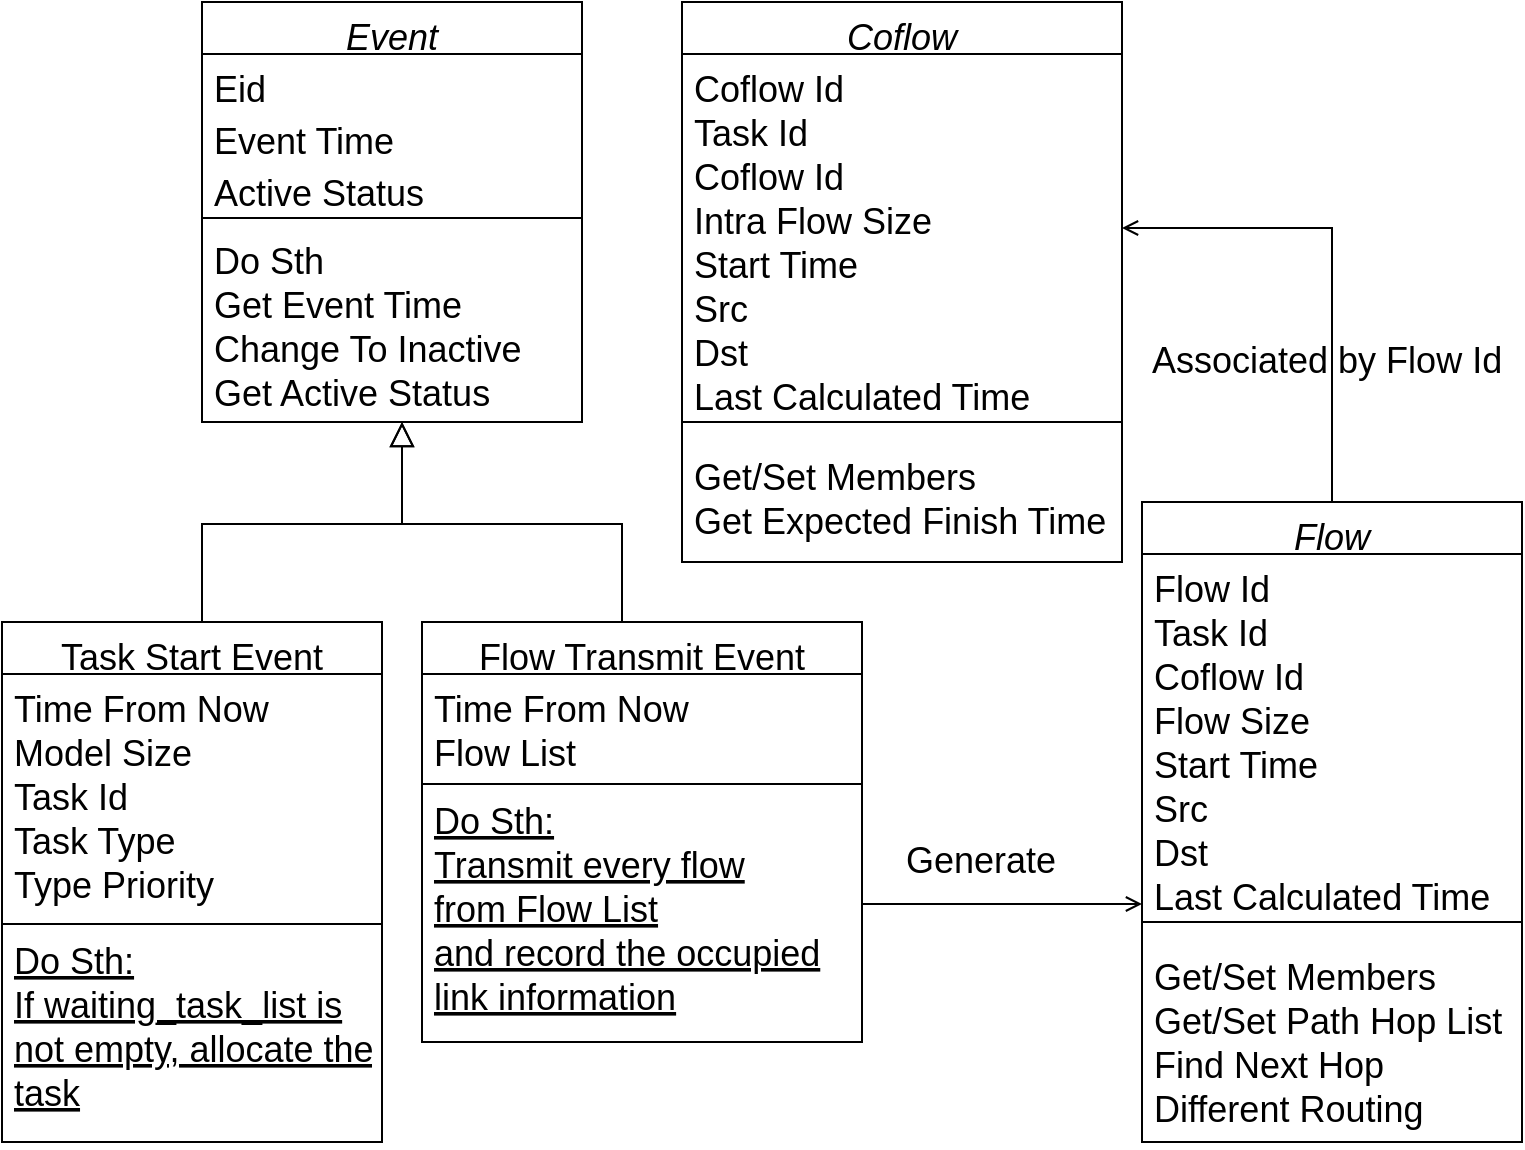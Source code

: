 <mxfile version="13.3.1" type="device"><diagram id="C5RBs43oDa-KdzZeNtuy" name="Page-1"><mxGraphModel dx="946" dy="624" grid="1" gridSize="10" guides="1" tooltips="1" connect="1" arrows="1" fold="1" page="1" pageScale="1" pageWidth="827" pageHeight="1169" math="0" shadow="0"><root><mxCell id="WIyWlLk6GJQsqaUBKTNV-0"/><mxCell id="WIyWlLk6GJQsqaUBKTNV-1" parent="WIyWlLk6GJQsqaUBKTNV-0"/><mxCell id="XpUCsoB0O-yGtG3DTqTw-0" value="Event" style="swimlane;fontStyle=2;align=center;verticalAlign=top;childLayout=stackLayout;horizontal=1;startSize=26;horizontalStack=0;resizeParent=1;resizeLast=0;collapsible=1;marginBottom=0;rounded=0;shadow=0;strokeWidth=1;fontSize=18;" vertex="1" parent="WIyWlLk6GJQsqaUBKTNV-1"><mxGeometry x="130" y="530" width="190" height="210" as="geometry"><mxRectangle x="220" y="530" width="160" height="26" as="alternateBounds"/></mxGeometry></mxCell><mxCell id="XpUCsoB0O-yGtG3DTqTw-1" value="Eid" style="text;align=left;verticalAlign=top;spacingLeft=4;spacingRight=4;overflow=hidden;rotatable=0;points=[[0,0.5],[1,0.5]];portConstraint=eastwest;fontSize=18;" vertex="1" parent="XpUCsoB0O-yGtG3DTqTw-0"><mxGeometry y="26" width="190" height="26" as="geometry"/></mxCell><mxCell id="XpUCsoB0O-yGtG3DTqTw-2" value="Event Time" style="text;align=left;verticalAlign=top;spacingLeft=4;spacingRight=4;overflow=hidden;rotatable=0;points=[[0,0.5],[1,0.5]];portConstraint=eastwest;rounded=0;shadow=0;html=0;fontSize=18;" vertex="1" parent="XpUCsoB0O-yGtG3DTqTw-0"><mxGeometry y="52" width="190" height="26" as="geometry"/></mxCell><mxCell id="XpUCsoB0O-yGtG3DTqTw-3" value="Active Status" style="text;align=left;verticalAlign=top;spacingLeft=4;spacingRight=4;overflow=hidden;rotatable=0;points=[[0,0.5],[1,0.5]];portConstraint=eastwest;rounded=0;shadow=0;html=0;fontSize=18;" vertex="1" parent="XpUCsoB0O-yGtG3DTqTw-0"><mxGeometry y="78" width="190" height="26" as="geometry"/></mxCell><mxCell id="XpUCsoB0O-yGtG3DTqTw-4" value="" style="line;html=1;strokeWidth=1;align=left;verticalAlign=middle;spacingTop=-1;spacingLeft=3;spacingRight=3;rotatable=0;labelPosition=right;points=[];portConstraint=eastwest;fontSize=18;" vertex="1" parent="XpUCsoB0O-yGtG3DTqTw-0"><mxGeometry y="104" width="190" height="8" as="geometry"/></mxCell><mxCell id="XpUCsoB0O-yGtG3DTqTw-5" value="Do Sth&#10;Get Event Time&#10;Change To Inactive&#10;Get Active Status" style="text;align=left;verticalAlign=top;spacingLeft=4;spacingRight=4;overflow=hidden;rotatable=0;points=[[0,0.5],[1,0.5]];portConstraint=eastwest;fontSize=18;" vertex="1" parent="XpUCsoB0O-yGtG3DTqTw-0"><mxGeometry y="112" width="190" height="98" as="geometry"/></mxCell><mxCell id="XpUCsoB0O-yGtG3DTqTw-6" value="" style="endArrow=block;endSize=10;endFill=0;shadow=0;strokeWidth=1;rounded=0;edgeStyle=elbowEdgeStyle;elbow=vertical;fontSize=18;" edge="1" parent="WIyWlLk6GJQsqaUBKTNV-1"><mxGeometry width="160" relative="1" as="geometry"><mxPoint x="130" y="842" as="sourcePoint"/><mxPoint x="230" y="740" as="targetPoint"/></mxGeometry></mxCell><mxCell id="XpUCsoB0O-yGtG3DTqTw-7" value="" style="endArrow=block;endSize=10;endFill=0;shadow=0;strokeWidth=1;rounded=0;edgeStyle=elbowEdgeStyle;elbow=vertical;fontSize=18;" edge="1" parent="WIyWlLk6GJQsqaUBKTNV-1"><mxGeometry width="160" relative="1" as="geometry"><mxPoint x="340" y="842" as="sourcePoint"/><mxPoint x="230" y="740" as="targetPoint"/></mxGeometry></mxCell><mxCell id="XpUCsoB0O-yGtG3DTqTw-19" value="Flow Transmit Event" style="swimlane;fontStyle=0;align=center;verticalAlign=top;childLayout=stackLayout;horizontal=1;startSize=26;horizontalStack=0;resizeParent=1;resizeLast=0;collapsible=1;marginBottom=0;rounded=0;shadow=0;strokeWidth=1;fontSize=18;" vertex="1" parent="WIyWlLk6GJQsqaUBKTNV-1"><mxGeometry x="240" y="840" width="220" height="210" as="geometry"><mxRectangle x="130" y="380" width="160" height="26" as="alternateBounds"/></mxGeometry></mxCell><mxCell id="XpUCsoB0O-yGtG3DTqTw-20" value="Time From Now&#10;Flow List" style="text;align=left;verticalAlign=top;spacingLeft=4;spacingRight=4;overflow=hidden;rotatable=0;points=[[0,0.5],[1,0.5]];portConstraint=eastwest;fontSize=18;" vertex="1" parent="XpUCsoB0O-yGtG3DTqTw-19"><mxGeometry y="26" width="220" height="54" as="geometry"/></mxCell><mxCell id="XpUCsoB0O-yGtG3DTqTw-21" value="" style="line;html=1;strokeWidth=1;align=left;verticalAlign=middle;spacingTop=-1;spacingLeft=3;spacingRight=3;rotatable=0;labelPosition=right;points=[];portConstraint=eastwest;fontSize=18;" vertex="1" parent="XpUCsoB0O-yGtG3DTqTw-19"><mxGeometry y="80" width="220" height="2" as="geometry"/></mxCell><mxCell id="XpUCsoB0O-yGtG3DTqTw-22" value="Do Sth:&#10;Transmit every flow &#10;from Flow List &#10;and record the occupied&#10;link information&#10;" style="text;align=left;verticalAlign=top;spacingLeft=4;spacingRight=4;overflow=hidden;rotatable=0;points=[[0,0.5],[1,0.5]];portConstraint=eastwest;fontStyle=4;fontSize=18;" vertex="1" parent="XpUCsoB0O-yGtG3DTqTw-19"><mxGeometry y="82" width="220" height="118" as="geometry"/></mxCell><mxCell id="XpUCsoB0O-yGtG3DTqTw-10" value="Task Start Event" style="swimlane;fontStyle=0;align=center;verticalAlign=top;childLayout=stackLayout;horizontal=1;startSize=26;horizontalStack=0;resizeParent=1;resizeLast=0;collapsible=1;marginBottom=0;rounded=0;shadow=0;strokeWidth=1;fontSize=18;" vertex="1" parent="WIyWlLk6GJQsqaUBKTNV-1"><mxGeometry x="30" y="840" width="190" height="260" as="geometry"><mxRectangle x="130" y="380" width="160" height="26" as="alternateBounds"/></mxGeometry></mxCell><mxCell id="XpUCsoB0O-yGtG3DTqTw-11" value="Time From Now&#10;Model Size&#10;Task Id&#10;Task Type&#10;Type Priority" style="text;align=left;verticalAlign=top;spacingLeft=4;spacingRight=4;overflow=hidden;rotatable=0;points=[[0,0.5],[1,0.5]];portConstraint=eastwest;fontSize=18;" vertex="1" parent="XpUCsoB0O-yGtG3DTqTw-10"><mxGeometry y="26" width="190" height="124" as="geometry"/></mxCell><mxCell id="XpUCsoB0O-yGtG3DTqTw-13" value="" style="line;html=1;strokeWidth=1;align=left;verticalAlign=middle;spacingTop=-1;spacingLeft=3;spacingRight=3;rotatable=0;labelPosition=right;points=[];portConstraint=eastwest;fontSize=18;" vertex="1" parent="XpUCsoB0O-yGtG3DTqTw-10"><mxGeometry y="150" width="190" height="2" as="geometry"/></mxCell><mxCell id="XpUCsoB0O-yGtG3DTqTw-14" value="Do Sth:&#10;If waiting_task_list is&#10;not empty, allocate the&#10;task" style="text;align=left;verticalAlign=top;spacingLeft=4;spacingRight=4;overflow=hidden;rotatable=0;points=[[0,0.5],[1,0.5]];portConstraint=eastwest;fontStyle=4;fontSize=18;" vertex="1" parent="XpUCsoB0O-yGtG3DTqTw-10"><mxGeometry y="152" width="190" height="98" as="geometry"/></mxCell><mxCell id="XpUCsoB0O-yGtG3DTqTw-29" value="Coflow" style="swimlane;fontStyle=2;align=center;verticalAlign=top;childLayout=stackLayout;horizontal=1;startSize=26;horizontalStack=0;resizeParent=1;resizeLast=0;collapsible=1;marginBottom=0;rounded=0;shadow=0;strokeWidth=1;fontSize=18;" vertex="1" parent="WIyWlLk6GJQsqaUBKTNV-1"><mxGeometry x="370" y="530" width="220" height="280" as="geometry"><mxRectangle x="220" y="530" width="160" height="26" as="alternateBounds"/></mxGeometry></mxCell><mxCell id="XpUCsoB0O-yGtG3DTqTw-30" value="Coflow Id&#10;Task Id&#10;Coflow Id&#10;Intra Flow Size&#10;Start Time&#10;Src&#10;Dst&#10;Last Calculated Time&#10;" style="text;align=left;verticalAlign=top;spacingLeft=4;spacingRight=4;overflow=hidden;rotatable=0;points=[[0,0.5],[1,0.5]];portConstraint=eastwest;fontSize=18;" vertex="1" parent="XpUCsoB0O-yGtG3DTqTw-29"><mxGeometry y="26" width="220" height="174" as="geometry"/></mxCell><mxCell id="XpUCsoB0O-yGtG3DTqTw-31" value="" style="line;html=1;strokeWidth=1;align=left;verticalAlign=middle;spacingTop=-1;spacingLeft=3;spacingRight=3;rotatable=0;labelPosition=right;points=[];portConstraint=eastwest;fontSize=18;" vertex="1" parent="XpUCsoB0O-yGtG3DTqTw-29"><mxGeometry y="200" width="220" height="20" as="geometry"/></mxCell><mxCell id="XpUCsoB0O-yGtG3DTqTw-32" value="Get/Set Members&#10;Get Expected Finish Time" style="text;align=left;verticalAlign=top;spacingLeft=4;spacingRight=4;overflow=hidden;rotatable=0;points=[[0,0.5],[1,0.5]];portConstraint=eastwest;fontSize=18;" vertex="1" parent="XpUCsoB0O-yGtG3DTqTw-29"><mxGeometry y="220" width="220" height="60" as="geometry"/></mxCell><mxCell id="XpUCsoB0O-yGtG3DTqTw-33" value="" style="endArrow=open;shadow=0;strokeWidth=1;strokeColor=#000000;rounded=0;endFill=1;edgeStyle=elbowEdgeStyle;elbow=vertical;fontSize=18;entryX=1;entryY=0.5;entryDx=0;entryDy=0;exitX=0.5;exitY=0;exitDx=0;exitDy=0;" edge="1" parent="WIyWlLk6GJQsqaUBKTNV-1" source="XpUCsoB0O-yGtG3DTqTw-23" target="XpUCsoB0O-yGtG3DTqTw-30"><mxGeometry x="0.5" y="41" relative="1" as="geometry"><mxPoint x="730" y="750" as="sourcePoint"/><mxPoint x="818" y="510" as="targetPoint"/><mxPoint x="-40" y="32" as="offset"/><Array as="points"><mxPoint x="660" y="643"/><mxPoint x="710" y="570"/><mxPoint x="650" y="643"/></Array></mxGeometry></mxCell><mxCell id="XpUCsoB0O-yGtG3DTqTw-34" value="Associated by Flow Id" style="resizable=0;align=left;verticalAlign=bottom;labelBackgroundColor=none;fontSize=18;" connectable="0" vertex="1" parent="XpUCsoB0O-yGtG3DTqTw-33"><mxGeometry x="-1" relative="1" as="geometry"><mxPoint x="-92" y="-60" as="offset"/></mxGeometry></mxCell><mxCell id="XpUCsoB0O-yGtG3DTqTw-23" value="Flow" style="swimlane;fontStyle=2;align=center;verticalAlign=top;childLayout=stackLayout;horizontal=1;startSize=26;horizontalStack=0;resizeParent=1;resizeLast=0;collapsible=1;marginBottom=0;rounded=0;shadow=0;strokeWidth=1;fontSize=18;" vertex="1" parent="WIyWlLk6GJQsqaUBKTNV-1"><mxGeometry x="600" y="780" width="190" height="320" as="geometry"><mxRectangle x="220" y="530" width="160" height="26" as="alternateBounds"/></mxGeometry></mxCell><mxCell id="XpUCsoB0O-yGtG3DTqTw-24" value="Flow Id&#10;Task Id&#10;Coflow Id&#10;Flow Size&#10;Start Time&#10;Src&#10;Dst&#10;Last Calculated Time&#10;" style="text;align=left;verticalAlign=top;spacingLeft=4;spacingRight=4;overflow=hidden;rotatable=0;points=[[0,0.5],[1,0.5]];portConstraint=eastwest;fontSize=18;" vertex="1" parent="XpUCsoB0O-yGtG3DTqTw-23"><mxGeometry y="26" width="190" height="174" as="geometry"/></mxCell><mxCell id="XpUCsoB0O-yGtG3DTqTw-27" value="" style="line;html=1;strokeWidth=1;align=left;verticalAlign=middle;spacingTop=-1;spacingLeft=3;spacingRight=3;rotatable=0;labelPosition=right;points=[];portConstraint=eastwest;fontSize=18;" vertex="1" parent="XpUCsoB0O-yGtG3DTqTw-23"><mxGeometry y="200" width="190" height="20" as="geometry"/></mxCell><mxCell id="XpUCsoB0O-yGtG3DTqTw-28" value="Get/Set Members&#10;Get/Set Path Hop List&#10;Find Next Hop&#10;Different Routing" style="text;align=left;verticalAlign=top;spacingLeft=4;spacingRight=4;overflow=hidden;rotatable=0;points=[[0,0.5],[1,0.5]];portConstraint=eastwest;fontSize=18;" vertex="1" parent="XpUCsoB0O-yGtG3DTqTw-23"><mxGeometry y="220" width="190" height="100" as="geometry"/></mxCell><mxCell id="XpUCsoB0O-yGtG3DTqTw-38" value="" style="endArrow=open;shadow=0;strokeWidth=1;strokeColor=#000000;rounded=0;endFill=1;edgeStyle=elbowEdgeStyle;elbow=vertical;fontSize=18;exitX=1;exitY=0.5;exitDx=0;exitDy=0;" edge="1" parent="WIyWlLk6GJQsqaUBKTNV-1" source="XpUCsoB0O-yGtG3DTqTw-22"><mxGeometry x="0.5" y="41" relative="1" as="geometry"><mxPoint x="600" y="653" as="sourcePoint"/><mxPoint x="600" y="981" as="targetPoint"/><mxPoint x="-40" y="32" as="offset"/><Array as="points"><mxPoint x="560" y="981"/></Array></mxGeometry></mxCell><mxCell id="XpUCsoB0O-yGtG3DTqTw-39" value="Generate " style="resizable=0;align=left;verticalAlign=bottom;labelBackgroundColor=none;fontSize=18;" connectable="0" vertex="1" parent="XpUCsoB0O-yGtG3DTqTw-38"><mxGeometry x="-1" relative="1" as="geometry"><mxPoint x="20" y="-11" as="offset"/></mxGeometry></mxCell></root></mxGraphModel></diagram></mxfile>